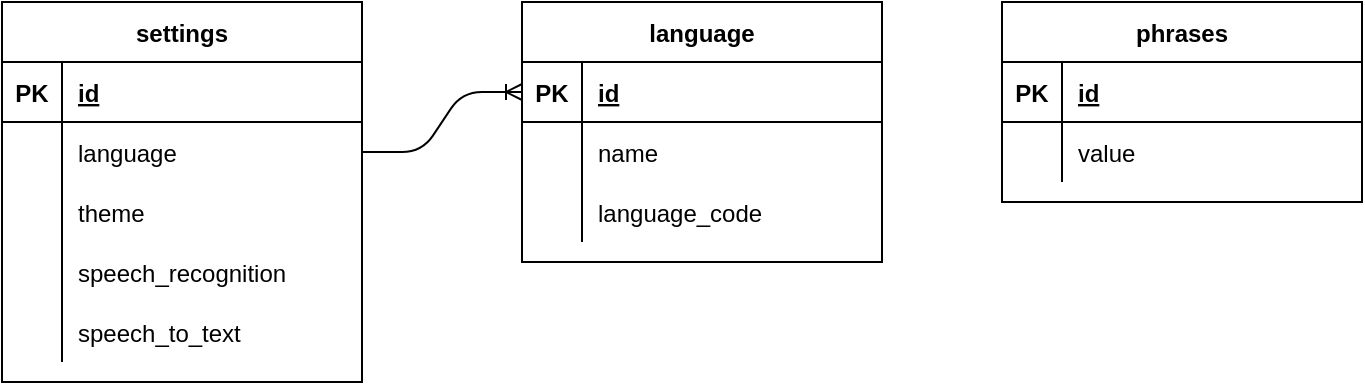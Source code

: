 <mxfile version="14.5.1" type="device"><diagram id="yQX6mVONXFbGLF5lwifz" name="Страница 1"><mxGraphModel dx="1024" dy="592" grid="1" gridSize="10" guides="1" tooltips="1" connect="1" arrows="1" fold="1" page="1" pageScale="1" pageWidth="827" pageHeight="1169" math="0" shadow="0"><root><mxCell id="0"/><mxCell id="1" parent="0"/><mxCell id="fHOClIa6AbVtiqY4xKfO-1" value="settings" style="shape=table;startSize=30;container=1;collapsible=1;childLayout=tableLayout;fixedRows=1;rowLines=0;fontStyle=1;align=center;resizeLast=1;" vertex="1" parent="1"><mxGeometry x="20" y="120" width="180" height="190" as="geometry"/></mxCell><mxCell id="fHOClIa6AbVtiqY4xKfO-2" value="" style="shape=partialRectangle;collapsible=0;dropTarget=0;pointerEvents=0;fillColor=none;top=0;left=0;bottom=1;right=0;points=[[0,0.5],[1,0.5]];portConstraint=eastwest;" vertex="1" parent="fHOClIa6AbVtiqY4xKfO-1"><mxGeometry y="30" width="180" height="30" as="geometry"/></mxCell><mxCell id="fHOClIa6AbVtiqY4xKfO-3" value="PK" style="shape=partialRectangle;connectable=0;fillColor=none;top=0;left=0;bottom=0;right=0;fontStyle=1;overflow=hidden;" vertex="1" parent="fHOClIa6AbVtiqY4xKfO-2"><mxGeometry width="30" height="30" as="geometry"/></mxCell><mxCell id="fHOClIa6AbVtiqY4xKfO-4" value="id" style="shape=partialRectangle;connectable=0;fillColor=none;top=0;left=0;bottom=0;right=0;align=left;spacingLeft=6;fontStyle=5;overflow=hidden;" vertex="1" parent="fHOClIa6AbVtiqY4xKfO-2"><mxGeometry x="30" width="150" height="30" as="geometry"/></mxCell><mxCell id="fHOClIa6AbVtiqY4xKfO-5" value="" style="shape=partialRectangle;collapsible=0;dropTarget=0;pointerEvents=0;fillColor=none;top=0;left=0;bottom=0;right=0;points=[[0,0.5],[1,0.5]];portConstraint=eastwest;" vertex="1" parent="fHOClIa6AbVtiqY4xKfO-1"><mxGeometry y="60" width="180" height="30" as="geometry"/></mxCell><mxCell id="fHOClIa6AbVtiqY4xKfO-6" value="" style="shape=partialRectangle;connectable=0;fillColor=none;top=0;left=0;bottom=0;right=0;editable=1;overflow=hidden;" vertex="1" parent="fHOClIa6AbVtiqY4xKfO-5"><mxGeometry width="30" height="30" as="geometry"/></mxCell><mxCell id="fHOClIa6AbVtiqY4xKfO-7" value="language" style="shape=partialRectangle;connectable=0;fillColor=none;top=0;left=0;bottom=0;right=0;align=left;spacingLeft=6;overflow=hidden;" vertex="1" parent="fHOClIa6AbVtiqY4xKfO-5"><mxGeometry x="30" width="150" height="30" as="geometry"/></mxCell><mxCell id="fHOClIa6AbVtiqY4xKfO-8" value="" style="shape=partialRectangle;collapsible=0;dropTarget=0;pointerEvents=0;fillColor=none;top=0;left=0;bottom=0;right=0;points=[[0,0.5],[1,0.5]];portConstraint=eastwest;" vertex="1" parent="fHOClIa6AbVtiqY4xKfO-1"><mxGeometry y="90" width="180" height="30" as="geometry"/></mxCell><mxCell id="fHOClIa6AbVtiqY4xKfO-9" value="" style="shape=partialRectangle;connectable=0;fillColor=none;top=0;left=0;bottom=0;right=0;editable=1;overflow=hidden;" vertex="1" parent="fHOClIa6AbVtiqY4xKfO-8"><mxGeometry width="30" height="30" as="geometry"/></mxCell><mxCell id="fHOClIa6AbVtiqY4xKfO-10" value="theme" style="shape=partialRectangle;connectable=0;fillColor=none;top=0;left=0;bottom=0;right=0;align=left;spacingLeft=6;overflow=hidden;" vertex="1" parent="fHOClIa6AbVtiqY4xKfO-8"><mxGeometry x="30" width="150" height="30" as="geometry"/></mxCell><mxCell id="fHOClIa6AbVtiqY4xKfO-43" style="shape=partialRectangle;collapsible=0;dropTarget=0;pointerEvents=0;fillColor=none;top=0;left=0;bottom=0;right=0;points=[[0,0.5],[1,0.5]];portConstraint=eastwest;" vertex="1" parent="fHOClIa6AbVtiqY4xKfO-1"><mxGeometry y="120" width="180" height="30" as="geometry"/></mxCell><mxCell id="fHOClIa6AbVtiqY4xKfO-44" style="shape=partialRectangle;connectable=0;fillColor=none;top=0;left=0;bottom=0;right=0;editable=1;overflow=hidden;" vertex="1" parent="fHOClIa6AbVtiqY4xKfO-43"><mxGeometry width="30" height="30" as="geometry"/></mxCell><mxCell id="fHOClIa6AbVtiqY4xKfO-45" value="speech_recognition" style="shape=partialRectangle;connectable=0;fillColor=none;top=0;left=0;bottom=0;right=0;align=left;spacingLeft=6;overflow=hidden;" vertex="1" parent="fHOClIa6AbVtiqY4xKfO-43"><mxGeometry x="30" width="150" height="30" as="geometry"/></mxCell><mxCell id="fHOClIa6AbVtiqY4xKfO-46" style="shape=partialRectangle;collapsible=0;dropTarget=0;pointerEvents=0;fillColor=none;top=0;left=0;bottom=0;right=0;points=[[0,0.5],[1,0.5]];portConstraint=eastwest;" vertex="1" parent="fHOClIa6AbVtiqY4xKfO-1"><mxGeometry y="150" width="180" height="30" as="geometry"/></mxCell><mxCell id="fHOClIa6AbVtiqY4xKfO-47" style="shape=partialRectangle;connectable=0;fillColor=none;top=0;left=0;bottom=0;right=0;editable=1;overflow=hidden;" vertex="1" parent="fHOClIa6AbVtiqY4xKfO-46"><mxGeometry width="30" height="30" as="geometry"/></mxCell><mxCell id="fHOClIa6AbVtiqY4xKfO-48" value="speech_to_text" style="shape=partialRectangle;connectable=0;fillColor=none;top=0;left=0;bottom=0;right=0;align=left;spacingLeft=6;overflow=hidden;" vertex="1" parent="fHOClIa6AbVtiqY4xKfO-46"><mxGeometry x="30" width="150" height="30" as="geometry"/></mxCell><mxCell id="fHOClIa6AbVtiqY4xKfO-14" value="phrases" style="shape=table;startSize=30;container=1;collapsible=1;childLayout=tableLayout;fixedRows=1;rowLines=0;fontStyle=1;align=center;resizeLast=1;" vertex="1" parent="1"><mxGeometry x="520" y="120" width="180" height="100" as="geometry"/></mxCell><mxCell id="fHOClIa6AbVtiqY4xKfO-15" value="" style="shape=partialRectangle;collapsible=0;dropTarget=0;pointerEvents=0;fillColor=none;top=0;left=0;bottom=1;right=0;points=[[0,0.5],[1,0.5]];portConstraint=eastwest;" vertex="1" parent="fHOClIa6AbVtiqY4xKfO-14"><mxGeometry y="30" width="180" height="30" as="geometry"/></mxCell><mxCell id="fHOClIa6AbVtiqY4xKfO-16" value="PK" style="shape=partialRectangle;connectable=0;fillColor=none;top=0;left=0;bottom=0;right=0;fontStyle=1;overflow=hidden;" vertex="1" parent="fHOClIa6AbVtiqY4xKfO-15"><mxGeometry width="30" height="30" as="geometry"/></mxCell><mxCell id="fHOClIa6AbVtiqY4xKfO-17" value="id" style="shape=partialRectangle;connectable=0;fillColor=none;top=0;left=0;bottom=0;right=0;align=left;spacingLeft=6;fontStyle=5;overflow=hidden;" vertex="1" parent="fHOClIa6AbVtiqY4xKfO-15"><mxGeometry x="30" width="150" height="30" as="geometry"/></mxCell><mxCell id="fHOClIa6AbVtiqY4xKfO-18" value="" style="shape=partialRectangle;collapsible=0;dropTarget=0;pointerEvents=0;fillColor=none;top=0;left=0;bottom=0;right=0;points=[[0,0.5],[1,0.5]];portConstraint=eastwest;" vertex="1" parent="fHOClIa6AbVtiqY4xKfO-14"><mxGeometry y="60" width="180" height="30" as="geometry"/></mxCell><mxCell id="fHOClIa6AbVtiqY4xKfO-19" value="" style="shape=partialRectangle;connectable=0;fillColor=none;top=0;left=0;bottom=0;right=0;editable=1;overflow=hidden;" vertex="1" parent="fHOClIa6AbVtiqY4xKfO-18"><mxGeometry width="30" height="30" as="geometry"/></mxCell><mxCell id="fHOClIa6AbVtiqY4xKfO-20" value="value" style="shape=partialRectangle;connectable=0;fillColor=none;top=0;left=0;bottom=0;right=0;align=left;spacingLeft=6;overflow=hidden;" vertex="1" parent="fHOClIa6AbVtiqY4xKfO-18"><mxGeometry x="30" width="150" height="30" as="geometry"/></mxCell><mxCell id="fHOClIa6AbVtiqY4xKfO-27" value="language" style="shape=table;startSize=30;container=1;collapsible=1;childLayout=tableLayout;fixedRows=1;rowLines=0;fontStyle=1;align=center;resizeLast=1;" vertex="1" parent="1"><mxGeometry x="280" y="120" width="180" height="130" as="geometry"/></mxCell><mxCell id="fHOClIa6AbVtiqY4xKfO-28" value="" style="shape=partialRectangle;collapsible=0;dropTarget=0;pointerEvents=0;fillColor=none;top=0;left=0;bottom=1;right=0;points=[[0,0.5],[1,0.5]];portConstraint=eastwest;" vertex="1" parent="fHOClIa6AbVtiqY4xKfO-27"><mxGeometry y="30" width="180" height="30" as="geometry"/></mxCell><mxCell id="fHOClIa6AbVtiqY4xKfO-29" value="PK" style="shape=partialRectangle;connectable=0;fillColor=none;top=0;left=0;bottom=0;right=0;fontStyle=1;overflow=hidden;" vertex="1" parent="fHOClIa6AbVtiqY4xKfO-28"><mxGeometry width="30" height="30" as="geometry"/></mxCell><mxCell id="fHOClIa6AbVtiqY4xKfO-30" value="id" style="shape=partialRectangle;connectable=0;fillColor=none;top=0;left=0;bottom=0;right=0;align=left;spacingLeft=6;fontStyle=5;overflow=hidden;" vertex="1" parent="fHOClIa6AbVtiqY4xKfO-28"><mxGeometry x="30" width="150" height="30" as="geometry"/></mxCell><mxCell id="fHOClIa6AbVtiqY4xKfO-31" value="" style="shape=partialRectangle;collapsible=0;dropTarget=0;pointerEvents=0;fillColor=none;top=0;left=0;bottom=0;right=0;points=[[0,0.5],[1,0.5]];portConstraint=eastwest;" vertex="1" parent="fHOClIa6AbVtiqY4xKfO-27"><mxGeometry y="60" width="180" height="30" as="geometry"/></mxCell><mxCell id="fHOClIa6AbVtiqY4xKfO-32" value="" style="shape=partialRectangle;connectable=0;fillColor=none;top=0;left=0;bottom=0;right=0;editable=1;overflow=hidden;" vertex="1" parent="fHOClIa6AbVtiqY4xKfO-31"><mxGeometry width="30" height="30" as="geometry"/></mxCell><mxCell id="fHOClIa6AbVtiqY4xKfO-33" value="name" style="shape=partialRectangle;connectable=0;fillColor=none;top=0;left=0;bottom=0;right=0;align=left;spacingLeft=6;overflow=hidden;" vertex="1" parent="fHOClIa6AbVtiqY4xKfO-31"><mxGeometry x="30" width="150" height="30" as="geometry"/></mxCell><mxCell id="fHOClIa6AbVtiqY4xKfO-34" value="" style="shape=partialRectangle;collapsible=0;dropTarget=0;pointerEvents=0;fillColor=none;top=0;left=0;bottom=0;right=0;points=[[0,0.5],[1,0.5]];portConstraint=eastwest;" vertex="1" parent="fHOClIa6AbVtiqY4xKfO-27"><mxGeometry y="90" width="180" height="30" as="geometry"/></mxCell><mxCell id="fHOClIa6AbVtiqY4xKfO-35" value="" style="shape=partialRectangle;connectable=0;fillColor=none;top=0;left=0;bottom=0;right=0;editable=1;overflow=hidden;" vertex="1" parent="fHOClIa6AbVtiqY4xKfO-34"><mxGeometry width="30" height="30" as="geometry"/></mxCell><mxCell id="fHOClIa6AbVtiqY4xKfO-36" value="language_code" style="shape=partialRectangle;connectable=0;fillColor=none;top=0;left=0;bottom=0;right=0;align=left;spacingLeft=6;overflow=hidden;" vertex="1" parent="fHOClIa6AbVtiqY4xKfO-34"><mxGeometry x="30" width="150" height="30" as="geometry"/></mxCell><mxCell id="fHOClIa6AbVtiqY4xKfO-40" value="" style="edgeStyle=entityRelationEdgeStyle;fontSize=12;html=1;endArrow=ERoneToMany;exitX=1;exitY=0.5;exitDx=0;exitDy=0;entryX=0;entryY=0.5;entryDx=0;entryDy=0;" edge="1" parent="1" source="fHOClIa6AbVtiqY4xKfO-5" target="fHOClIa6AbVtiqY4xKfO-28"><mxGeometry width="100" height="100" relative="1" as="geometry"><mxPoint x="360" y="260" as="sourcePoint"/><mxPoint x="460" y="160" as="targetPoint"/></mxGeometry></mxCell></root></mxGraphModel></diagram></mxfile>